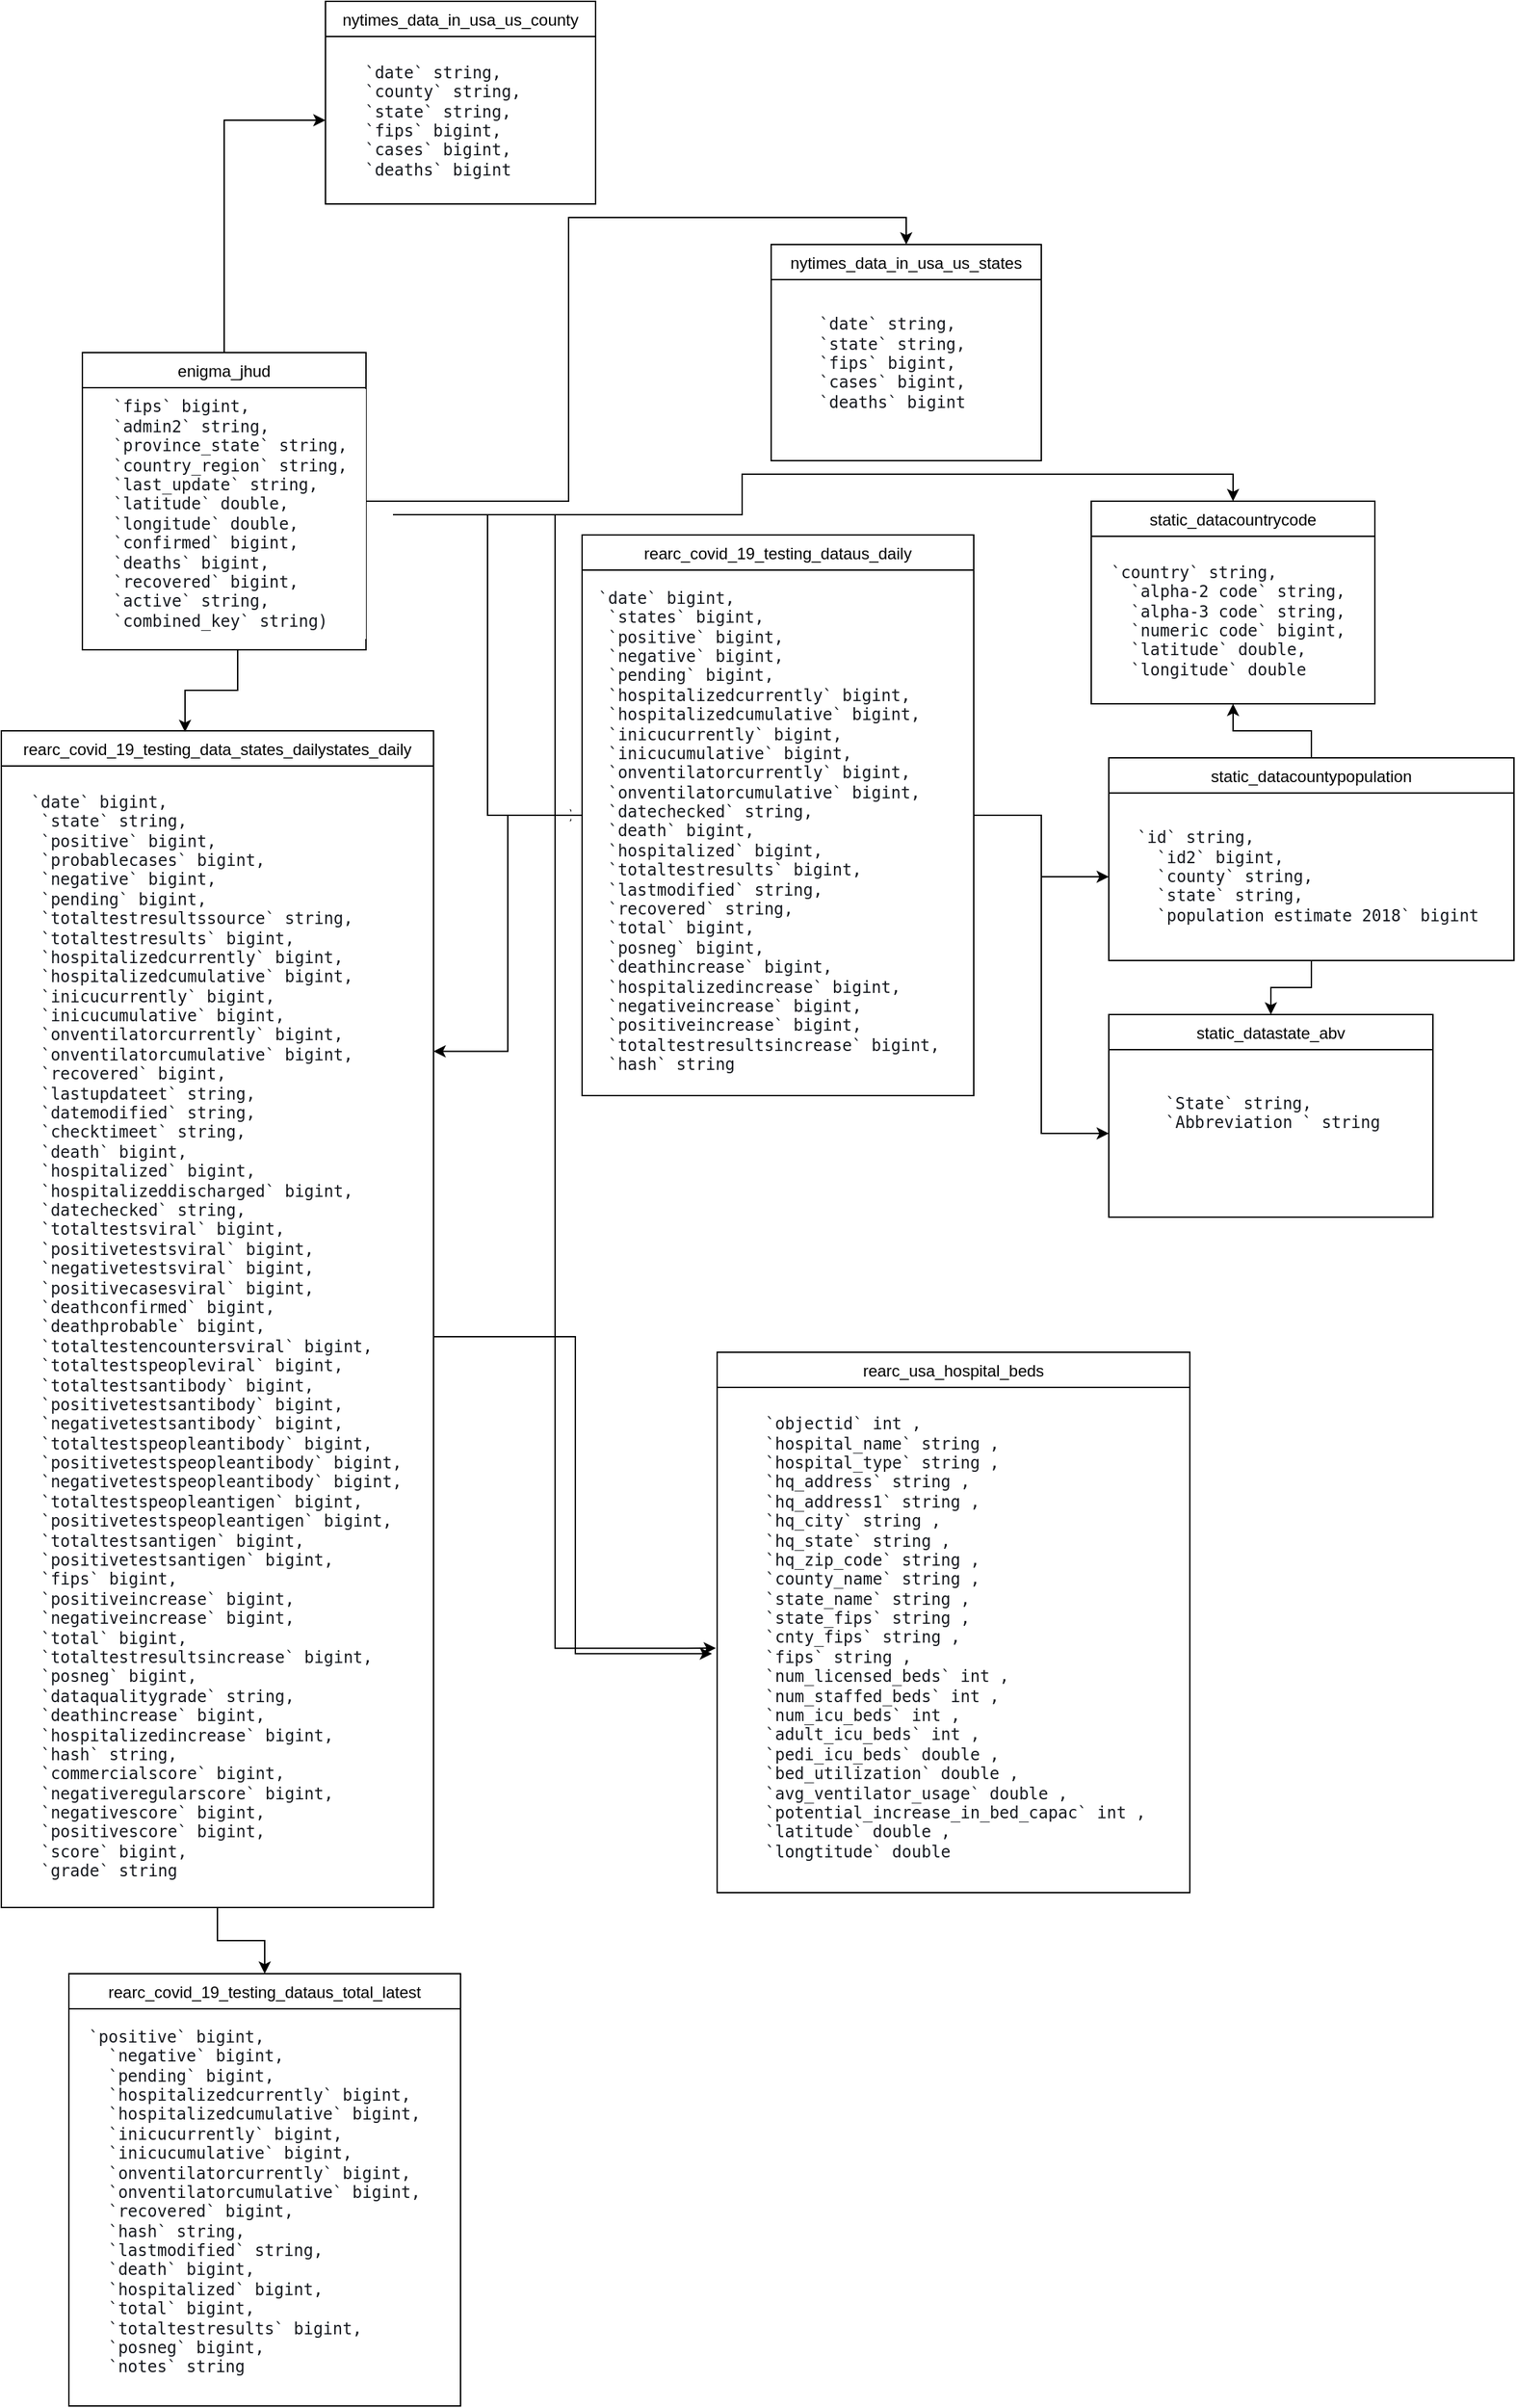 <mxfile version="21.3.2" type="device">
  <diagram name="Page-1" id="0ajMG_ptcst8lPk1-wxt">
    <mxGraphModel dx="2125" dy="1183" grid="1" gridSize="10" guides="1" tooltips="1" connect="1" arrows="1" fold="1" page="1" pageScale="1" pageWidth="850" pageHeight="1100" math="0" shadow="0">
      <root>
        <mxCell id="0" />
        <mxCell id="1" parent="0" />
        <mxCell id="8Eoq3XixyEHC-vlz7CeM-1" style="edgeStyle=orthogonalEdgeStyle;rounded=0;orthogonalLoop=1;jettySize=auto;html=1;entryX=0;entryY=0.5;entryDx=0;entryDy=0;" edge="1" parent="1" source="8Eoq3XixyEHC-vlz7CeM-3" target="8Eoq3XixyEHC-vlz7CeM-10">
          <mxGeometry relative="1" as="geometry" />
        </mxCell>
        <mxCell id="8Eoq3XixyEHC-vlz7CeM-2" style="edgeStyle=orthogonalEdgeStyle;rounded=0;orthogonalLoop=1;jettySize=auto;html=1;entryX=0.5;entryY=0;entryDx=0;entryDy=0;" edge="1" parent="1" source="8Eoq3XixyEHC-vlz7CeM-3" target="8Eoq3XixyEHC-vlz7CeM-11">
          <mxGeometry relative="1" as="geometry" />
        </mxCell>
        <mxCell id="8Eoq3XixyEHC-vlz7CeM-3" value="enigma_jhud" style="swimlane;fontStyle=0;childLayout=stackLayout;horizontal=1;startSize=26;fillColor=none;horizontalStack=0;resizeParent=1;resizeParentMax=0;resizeLast=0;collapsible=1;marginBottom=0;" vertex="1" parent="1">
          <mxGeometry x="540" y="560" width="210" height="220" as="geometry" />
        </mxCell>
        <mxCell id="8Eoq3XixyEHC-vlz7CeM-4" style="edgeStyle=orthogonalEdgeStyle;rounded=0;orthogonalLoop=1;jettySize=auto;html=1;entryX=-0.003;entryY=0.538;entryDx=0;entryDy=0;entryPerimeter=0;" edge="1" parent="1" source="8Eoq3XixyEHC-vlz7CeM-8" target="8Eoq3XixyEHC-vlz7CeM-25">
          <mxGeometry relative="1" as="geometry" />
        </mxCell>
        <mxCell id="8Eoq3XixyEHC-vlz7CeM-5" style="edgeStyle=orthogonalEdgeStyle;rounded=0;orthogonalLoop=1;jettySize=auto;html=1;entryX=0.425;entryY=0.001;entryDx=0;entryDy=0;entryPerimeter=0;" edge="1" parent="1" source="8Eoq3XixyEHC-vlz7CeM-8" target="8Eoq3XixyEHC-vlz7CeM-13">
          <mxGeometry relative="1" as="geometry" />
        </mxCell>
        <mxCell id="8Eoq3XixyEHC-vlz7CeM-6" style="edgeStyle=orthogonalEdgeStyle;rounded=0;orthogonalLoop=1;jettySize=auto;html=1;entryX=0.5;entryY=0;entryDx=0;entryDy=0;" edge="1" parent="1" source="8Eoq3XixyEHC-vlz7CeM-8" target="8Eoq3XixyEHC-vlz7CeM-26">
          <mxGeometry relative="1" as="geometry" />
        </mxCell>
        <mxCell id="8Eoq3XixyEHC-vlz7CeM-7" style="edgeStyle=orthogonalEdgeStyle;rounded=0;orthogonalLoop=1;jettySize=auto;html=1;entryX=0;entryY=0.5;entryDx=0;entryDy=0;" edge="1" parent="1" source="8Eoq3XixyEHC-vlz7CeM-8" target="8Eoq3XixyEHC-vlz7CeM-21">
          <mxGeometry relative="1" as="geometry" />
        </mxCell>
        <mxCell id="8Eoq3XixyEHC-vlz7CeM-8" value="&lt;pre class=&quot;awsui_root_18wu0_v2spj_3 awsui_box_18wu0_v2spj_16 awsui_pre-variant_18wu0_v2spj_16 awsui_color-default_18wu0_v2spj_16 awsui_font-size-body-s_18wu0_v2spj_137 awsui_font-weight-default_18wu0_v2spj_72&quot; style=&quot;padding: 0.4rem ; margin: 0px ; overflow: auto ; background: rgb(255 , 255 , 255) ; font-weight: 400 ; color: rgb(22 , 25 , 31) ; letter-spacing: normal ; font-style: normal ; text-align: left ; text-indent: 0px ; text-transform: none ; word-spacing: 0px&quot;&gt;  `fips` bigint, &lt;br&gt;  `admin2` string, &lt;br&gt;  `province_state` string, &lt;br&gt;  `country_region` string, &lt;br&gt;  `last_update` string, &lt;br&gt;  `latitude` double, &lt;br&gt;  `longitude` double, &lt;br&gt;  `confirmed` bigint, &lt;br&gt;  `deaths` bigint, &lt;br&gt;  `recovered` bigint, &lt;br&gt;  `active` string, &lt;br&gt;  `combined_key` string)&lt;/pre&gt;" style="text;whiteSpace=wrap;html=1;" vertex="1" parent="1">
          <mxGeometry x="540" y="580" width="230" height="200" as="geometry" />
        </mxCell>
        <mxCell id="8Eoq3XixyEHC-vlz7CeM-9" value="nytimes_data_in_usa_us_county" style="swimlane;fontStyle=0;childLayout=stackLayout;horizontal=1;startSize=26;fillColor=none;horizontalStack=0;resizeParent=1;resizeParentMax=0;resizeLast=0;collapsible=1;marginBottom=0;" vertex="1" parent="1">
          <mxGeometry x="720" y="300" width="200" height="150" as="geometry" />
        </mxCell>
        <mxCell id="8Eoq3XixyEHC-vlz7CeM-10" value="&lt;pre class=&quot;awsui_root_18wu0_v2spj_3 awsui_box_18wu0_v2spj_16 awsui_pre-variant_18wu0_v2spj_16 awsui_color-default_18wu0_v2spj_16 awsui_font-size-body-s_18wu0_v2spj_137 awsui_font-weight-default_18wu0_v2spj_72&quot; style=&quot;padding: 0.4rem ; margin: 0px ; overflow: auto ; background: rgb(255 , 255 , 255) ; font-weight: 400 ; color: rgb(22 , 25 , 31) ; letter-spacing: normal ; font-style: normal ; text-align: left ; text-indent: 0px ; text-transform: none ; word-spacing: 0px&quot;&gt;&lt;pre class=&quot;awsui_root_18wu0_v2spj_3 awsui_box_18wu0_v2spj_16 awsui_pre-variant_18wu0_v2spj_16 awsui_color-default_18wu0_v2spj_16 awsui_font-size-body-s_18wu0_v2spj_137 awsui_font-weight-default_18wu0_v2spj_72&quot; style=&quot;padding: 0.4rem ; margin-top: 0px ; margin-bottom: 0px ; overflow: auto&quot;&gt;  `date` string, &lt;br&gt;  `county` string, &lt;br&gt;  `state` string, &lt;br&gt;  `fips` bigint, &lt;br&gt;  `cases` bigint, &lt;br&gt;  `deaths` bigint&lt;/pre&gt;&lt;/pre&gt;" style="text;whiteSpace=wrap;html=1;" vertex="1" parent="8Eoq3XixyEHC-vlz7CeM-9">
          <mxGeometry y="26" width="200" height="124" as="geometry" />
        </mxCell>
        <mxCell id="8Eoq3XixyEHC-vlz7CeM-11" value="nytimes_data_in_usa_us_states" style="swimlane;fontStyle=0;childLayout=stackLayout;horizontal=1;startSize=26;fillColor=none;horizontalStack=0;resizeParent=1;resizeParentMax=0;resizeLast=0;collapsible=1;marginBottom=0;" vertex="1" parent="1">
          <mxGeometry x="1050" y="480" width="200" height="160" as="geometry" />
        </mxCell>
        <mxCell id="8Eoq3XixyEHC-vlz7CeM-12" value="&lt;pre class=&quot;awsui_root_18wu0_v2spj_3 awsui_box_18wu0_v2spj_16 awsui_pre-variant_18wu0_v2spj_16 awsui_color-default_18wu0_v2spj_16 awsui_font-size-body-s_18wu0_v2spj_137 awsui_font-weight-default_18wu0_v2spj_72&quot; style=&quot;padding: 0.4rem ; margin: 0px ; overflow: auto ; background: rgb(255 , 255 , 255) ; font-weight: 400 ; color: rgb(22 , 25 , 31) ; letter-spacing: normal ; font-style: normal ; text-align: left ; text-indent: 0px ; text-transform: none ; word-spacing: 0px&quot;&gt;&lt;pre class=&quot;awsui_root_18wu0_v2spj_3 awsui_box_18wu0_v2spj_16 awsui_pre-variant_18wu0_v2spj_16 awsui_color-default_18wu0_v2spj_16 awsui_font-size-body-s_18wu0_v2spj_137 awsui_font-weight-default_18wu0_v2spj_72&quot; style=&quot;padding: 0.4rem ; margin-top: 0px ; margin-bottom: 0px ; overflow: auto&quot;&gt;&lt;pre class=&quot;awsui_root_18wu0_v2spj_3 awsui_box_18wu0_v2spj_16 awsui_pre-variant_18wu0_v2spj_16 awsui_color-default_18wu0_v2spj_16 awsui_font-size-body-s_18wu0_v2spj_137 awsui_font-weight-default_18wu0_v2spj_72&quot; style=&quot;padding: 0.4rem ; margin-top: 0px ; margin-bottom: 0px ; overflow: auto&quot;&gt;  `date` string, &lt;br/&gt;  `state` string, &lt;br/&gt;  `fips` bigint, &lt;br/&gt;  `cases` bigint, &lt;br/&gt;  `deaths` bigint&lt;/pre&gt;&lt;/pre&gt;&lt;/pre&gt;" style="text;whiteSpace=wrap;html=1;" vertex="1" parent="8Eoq3XixyEHC-vlz7CeM-11">
          <mxGeometry y="26" width="200" height="134" as="geometry" />
        </mxCell>
        <mxCell id="8Eoq3XixyEHC-vlz7CeM-13" value="rearc_covid_19_testing_data_states_dailystates_daily" style="swimlane;fontStyle=0;childLayout=stackLayout;horizontal=1;startSize=26;fillColor=none;horizontalStack=0;resizeParent=1;resizeParentMax=0;resizeLast=0;collapsible=1;marginBottom=0;" vertex="1" parent="1">
          <mxGeometry x="480" y="840" width="320" height="871" as="geometry" />
        </mxCell>
        <mxCell id="8Eoq3XixyEHC-vlz7CeM-14" value="&lt;pre class=&quot;awsui_root_18wu0_v2spj_3 awsui_box_18wu0_v2spj_16 awsui_pre-variant_18wu0_v2spj_16 awsui_color-default_18wu0_v2spj_16 awsui_font-size-body-s_18wu0_v2spj_137 awsui_font-weight-default_18wu0_v2spj_72&quot; style=&quot;padding: 0.4rem ; margin: 0px ; overflow: auto ; background: rgb(255 , 255 , 255) ; font-weight: 400 ; color: rgb(22 , 25 , 31) ; letter-spacing: normal ; font-style: normal ; text-align: left ; text-indent: 0px ; text-transform: none ; word-spacing: 0px&quot;&gt;&lt;pre class=&quot;awsui_root_18wu0_v2spj_3 awsui_box_18wu0_v2spj_16 awsui_pre-variant_18wu0_v2spj_16 awsui_color-default_18wu0_v2spj_16 awsui_font-size-body-s_18wu0_v2spj_137 awsui_font-weight-default_18wu0_v2spj_72&quot; style=&quot;padding: 0.4rem ; margin-top: 0px ; margin-bottom: 0px ; overflow: auto&quot;&gt; `date` bigint, &lt;br/&gt;  `state` string, &lt;br/&gt;  `positive` bigint, &lt;br/&gt;  `probablecases` bigint, &lt;br/&gt;  `negative` bigint, &lt;br/&gt;  `pending` bigint, &lt;br/&gt;  `totaltestresultssource` string, &lt;br/&gt;  `totaltestresults` bigint, &lt;br/&gt;  `hospitalizedcurrently` bigint, &lt;br/&gt;  `hospitalizedcumulative` bigint, &lt;br/&gt;  `inicucurrently` bigint, &lt;br/&gt;  `inicucumulative` bigint, &lt;br/&gt;  `onventilatorcurrently` bigint, &lt;br/&gt;  `onventilatorcumulative` bigint, &lt;br/&gt;  `recovered` bigint, &lt;br/&gt;  `lastupdateet` string, &lt;br/&gt;  `datemodified` string, &lt;br/&gt;  `checktimeet` string, &lt;br/&gt;  `death` bigint, &lt;br/&gt;  `hospitalized` bigint, &lt;br/&gt;  `hospitalizeddischarged` bigint, &lt;br/&gt;  `datechecked` string, &lt;br/&gt;  `totaltestsviral` bigint, &lt;br/&gt;  `positivetestsviral` bigint, &lt;br/&gt;  `negativetestsviral` bigint, &lt;br/&gt;  `positivecasesviral` bigint, &lt;br/&gt;  `deathconfirmed` bigint, &lt;br/&gt;  `deathprobable` bigint, &lt;br/&gt;  `totaltestencountersviral` bigint, &lt;br/&gt;  `totaltestspeopleviral` bigint, &lt;br/&gt;  `totaltestsantibody` bigint, &lt;br/&gt;  `positivetestsantibody` bigint, &lt;br/&gt;  `negativetestsantibody` bigint, &lt;br/&gt;  `totaltestspeopleantibody` bigint, &lt;br/&gt;  `positivetestspeopleantibody` bigint, &lt;br/&gt;  `negativetestspeopleantibody` bigint, &lt;br/&gt;  `totaltestspeopleantigen` bigint, &lt;br/&gt;  `positivetestspeopleantigen` bigint, &lt;br/&gt;  `totaltestsantigen` bigint, &lt;br/&gt;  `positivetestsantigen` bigint, &lt;br/&gt;  `fips` bigint, &lt;br/&gt;  `positiveincrease` bigint, &lt;br/&gt;  `negativeincrease` bigint, &lt;br/&gt;  `total` bigint, &lt;br/&gt;  `totaltestresultsincrease` bigint, &lt;br/&gt;  `posneg` bigint, &lt;br/&gt;  `dataqualitygrade` string, &lt;br/&gt;  `deathincrease` bigint, &lt;br/&gt;  `hospitalizedincrease` bigint, &lt;br/&gt;  `hash` string, &lt;br/&gt;  `commercialscore` bigint, &lt;br/&gt;  `negativeregularscore` bigint, &lt;br/&gt;  `negativescore` bigint, &lt;br/&gt;  `positivescore` bigint, &lt;br/&gt;  `score` bigint, &lt;br/&gt;  `grade` string&lt;/pre&gt;&lt;/pre&gt;" style="text;whiteSpace=wrap;html=1;" vertex="1" parent="8Eoq3XixyEHC-vlz7CeM-13">
          <mxGeometry y="26" width="320" height="845" as="geometry" />
        </mxCell>
        <mxCell id="8Eoq3XixyEHC-vlz7CeM-15" style="edgeStyle=orthogonalEdgeStyle;rounded=0;orthogonalLoop=1;jettySize=auto;html=1;entryX=-0.012;entryY=0.549;entryDx=0;entryDy=0;entryPerimeter=0;" edge="1" parent="1" source="8Eoq3XixyEHC-vlz7CeM-14" target="8Eoq3XixyEHC-vlz7CeM-25">
          <mxGeometry relative="1" as="geometry" />
        </mxCell>
        <mxCell id="8Eoq3XixyEHC-vlz7CeM-16" style="edgeStyle=orthogonalEdgeStyle;rounded=0;orthogonalLoop=1;jettySize=auto;html=1;entryX=0.5;entryY=0;entryDx=0;entryDy=0;" edge="1" parent="1" source="8Eoq3XixyEHC-vlz7CeM-14" target="8Eoq3XixyEHC-vlz7CeM-22">
          <mxGeometry relative="1" as="geometry" />
        </mxCell>
        <mxCell id="8Eoq3XixyEHC-vlz7CeM-17" value="&lt;pre class=&quot;awsui_root_18wu0_v2spj_3 awsui_box_18wu0_v2spj_16 awsui_pre-variant_18wu0_v2spj_16 awsui_color-default_18wu0_v2spj_16 awsui_font-size-body-s_18wu0_v2spj_137 awsui_font-weight-default_18wu0_v2spj_72&quot; style=&quot;padding: 0.4rem ; margin: 0px ; overflow: auto ; background: rgb(255 , 255 , 255) ; font-weight: 400 ; color: rgb(22 , 25 , 31) ; letter-spacing: normal ; font-style: normal ; text-align: left ; text-indent: 0px ; text-transform: none ; word-spacing: 0px&quot;&gt;&lt;pre class=&quot;awsui_root_18wu0_v2spj_3 awsui_box_18wu0_v2spj_16 awsui_pre-variant_18wu0_v2spj_16 awsui_color-default_18wu0_v2spj_16 awsui_font-size-body-s_18wu0_v2spj_137 awsui_font-weight-default_18wu0_v2spj_72&quot; style=&quot;padding: 0.4rem ; margin-top: 0px ; margin-bottom: 0px ; overflow: auto&quot;&gt; `date` bigint, &lt;br/&gt;  `states` bigint, &lt;br/&gt;  `positive` bigint, &lt;br/&gt;  `negative` bigint, &lt;br/&gt;  `pending` bigint, &lt;br/&gt;  `hospitalizedcurrently` bigint, &lt;br/&gt;  `hospitalizedcumulative` bigint, &lt;br/&gt;  `inicucurrently` bigint, &lt;br/&gt;  `inicucumulative` bigint, &lt;br/&gt;  `onventilatorcurrently` bigint, &lt;br/&gt;  `onventilatorcumulative` bigint, &lt;br/&gt;  `datechecked` string, &lt;br/&gt;  `death` bigint, &lt;br/&gt;  `hospitalized` bigint, &lt;br/&gt;  `totaltestresults` bigint, &lt;br/&gt;  `lastmodified` string, &lt;br/&gt;  `recovered` string, &lt;br/&gt;  `total` bigint, &lt;br/&gt;  `posneg` bigint, &lt;br/&gt;  `deathincrease` bigint, &lt;br/&gt;  `hospitalizedincrease` bigint, &lt;br/&gt;  `negativeincrease` bigint, &lt;br/&gt;  `positiveincrease` bigint, &lt;br/&gt;  `totaltestresultsincrease` bigint, &lt;br/&gt;  `hash` string&lt;/pre&gt;&lt;/pre&gt;" style="text;whiteSpace=wrap;html=1;" vertex="1" parent="1">
          <mxGeometry x="900" y="715" width="230" height="200" as="geometry" />
        </mxCell>
        <mxCell id="8Eoq3XixyEHC-vlz7CeM-18" style="edgeStyle=orthogonalEdgeStyle;rounded=0;orthogonalLoop=1;jettySize=auto;html=1;entryX=0;entryY=0.5;entryDx=0;entryDy=0;" edge="1" parent="1" source="8Eoq3XixyEHC-vlz7CeM-21" target="8Eoq3XixyEHC-vlz7CeM-32">
          <mxGeometry relative="1" as="geometry" />
        </mxCell>
        <mxCell id="8Eoq3XixyEHC-vlz7CeM-19" style="edgeStyle=orthogonalEdgeStyle;rounded=0;orthogonalLoop=1;jettySize=auto;html=1;" edge="1" parent="1" source="8Eoq3XixyEHC-vlz7CeM-21" target="8Eoq3XixyEHC-vlz7CeM-30">
          <mxGeometry relative="1" as="geometry">
            <Array as="points">
              <mxPoint x="1250" y="903" />
              <mxPoint x="1250" y="948" />
            </Array>
          </mxGeometry>
        </mxCell>
        <mxCell id="8Eoq3XixyEHC-vlz7CeM-20" style="edgeStyle=orthogonalEdgeStyle;rounded=0;orthogonalLoop=1;jettySize=auto;html=1;entryX=1;entryY=0.25;entryDx=0;entryDy=0;" edge="1" parent="1" source="8Eoq3XixyEHC-vlz7CeM-21" target="8Eoq3XixyEHC-vlz7CeM-14">
          <mxGeometry relative="1" as="geometry" />
        </mxCell>
        <mxCell id="8Eoq3XixyEHC-vlz7CeM-21" value="rearc_covid_19_testing_dataus_daily" style="swimlane;fontStyle=0;childLayout=stackLayout;horizontal=1;startSize=26;fillColor=none;horizontalStack=0;resizeParent=1;resizeParentMax=0;resizeLast=0;collapsible=1;marginBottom=0;" vertex="1" parent="1">
          <mxGeometry x="910" y="695" width="290" height="415" as="geometry" />
        </mxCell>
        <mxCell id="8Eoq3XixyEHC-vlz7CeM-22" value="rearc_covid_19_testing_dataus_total_latest" style="swimlane;fontStyle=0;childLayout=stackLayout;horizontal=1;startSize=26;fillColor=none;horizontalStack=0;resizeParent=1;resizeParentMax=0;resizeLast=0;collapsible=1;marginBottom=0;" vertex="1" parent="1">
          <mxGeometry x="530" y="1760" width="290" height="320" as="geometry" />
        </mxCell>
        <mxCell id="8Eoq3XixyEHC-vlz7CeM-23" value="&lt;pre class=&quot;awsui_root_18wu0_v2spj_3 awsui_box_18wu0_v2spj_16 awsui_pre-variant_18wu0_v2spj_16 awsui_color-default_18wu0_v2spj_16 awsui_font-size-body-s_18wu0_v2spj_137 awsui_font-weight-default_18wu0_v2spj_72&quot; style=&quot;padding: 0.4rem ; margin: 0px ; overflow: auto ; background: rgb(255 , 255 , 255) ; font-weight: 400 ; color: rgb(22 , 25 , 31) ; letter-spacing: normal ; font-style: normal ; text-align: left ; text-indent: 0px ; text-transform: none ; word-spacing: 0px&quot;&gt;&lt;pre class=&quot;awsui_root_18wu0_v2spj_3 awsui_box_18wu0_v2spj_16 awsui_pre-variant_18wu0_v2spj_16 awsui_color-default_18wu0_v2spj_16 awsui_font-size-body-s_18wu0_v2spj_137 awsui_font-weight-default_18wu0_v2spj_72&quot; style=&quot;padding: 0.4rem ; margin-top: 0px ; margin-bottom: 0px ; overflow: auto&quot;&gt;`positive` bigint, &lt;br/&gt;  `negative` bigint, &lt;br/&gt;  `pending` bigint, &lt;br/&gt;  `hospitalizedcurrently` bigint, &lt;br/&gt;  `hospitalizedcumulative` bigint, &lt;br/&gt;  `inicucurrently` bigint, &lt;br/&gt;  `inicucumulative` bigint, &lt;br/&gt;  `onventilatorcurrently` bigint, &lt;br/&gt;  `onventilatorcumulative` bigint, &lt;br/&gt;  `recovered` bigint, &lt;br/&gt;  `hash` string, &lt;br/&gt;  `lastmodified` string, &lt;br/&gt;  `death` bigint, &lt;br/&gt;  `hospitalized` bigint, &lt;br/&gt;  `total` bigint, &lt;br/&gt;  `totaltestresults` bigint, &lt;br/&gt;  `posneg` bigint, &lt;br/&gt;  `notes` string&lt;/pre&gt;&lt;/pre&gt;" style="text;whiteSpace=wrap;html=1;" vertex="1" parent="1">
          <mxGeometry x="530" y="1780" width="230" height="200" as="geometry" />
        </mxCell>
        <mxCell id="8Eoq3XixyEHC-vlz7CeM-24" value="rearc_usa_hospital_beds" style="swimlane;fontStyle=0;childLayout=stackLayout;horizontal=1;startSize=26;fillColor=none;horizontalStack=0;resizeParent=1;resizeParentMax=0;resizeLast=0;collapsible=1;marginBottom=0;" vertex="1" parent="1">
          <mxGeometry x="1010" y="1300" width="350" height="400" as="geometry" />
        </mxCell>
        <mxCell id="8Eoq3XixyEHC-vlz7CeM-25" value="&lt;pre class=&quot;awsui_root_18wu0_v2spj_3 awsui_box_18wu0_v2spj_16 awsui_pre-variant_18wu0_v2spj_16 awsui_color-default_18wu0_v2spj_16 awsui_font-size-body-s_18wu0_v2spj_137 awsui_font-weight-default_18wu0_v2spj_72&quot; style=&quot;padding: 0.4rem ; margin: 0px ; overflow: auto ; background: rgb(255 , 255 , 255) ; text-align: left ; text-indent: 0px&quot;&gt;&lt;pre class=&quot;awsui_root_18wu0_v2spj_3 awsui_box_18wu0_v2spj_16 awsui_pre-variant_18wu0_v2spj_16 awsui_color-default_18wu0_v2spj_16 awsui_font-size-body-s_18wu0_v2spj_137 awsui_font-weight-default_18wu0_v2spj_72&quot; style=&quot;padding: 0.4rem ; margin-top: 0px ; margin-bottom: 0px ; overflow: auto&quot;&gt;&lt;pre class=&quot;awsui_root_18wu0_v2spj_3 awsui_box_18wu0_v2spj_16 awsui_pre-variant_18wu0_v2spj_16 awsui_color-default_18wu0_v2spj_16 awsui_font-size-body-s_18wu0_v2spj_137 awsui_font-weight-default_18wu0_v2spj_72&quot; style=&quot;padding: 0.4rem ; margin-top: 0px ; margin-bottom: 0px ; overflow: auto&quot;&gt;&lt;font color=&quot;#16191f&quot;&gt;  `objectid` int , &lt;br/&gt;  `hospital_name` string , &lt;br/&gt;  `hospital_type` string , &lt;br/&gt;  `hq_address` string , &lt;br/&gt;  `hq_address1` string , &lt;br/&gt;  `hq_city` string , &lt;br/&gt;  `hq_state` string , &lt;br/&gt;  `hq_zip_code` string , &lt;br/&gt;  `county_name` string , &lt;br/&gt;  `state_name` string , &lt;br/&gt;  `state_fips` string , &lt;br/&gt;  `cnty_fips` string , &lt;br/&gt;  `fips` string , &lt;br/&gt;  `num_licensed_beds` int , &lt;br/&gt;  `num_staffed_beds` int , &lt;br/&gt;  `num_icu_beds` int , &lt;br/&gt;  `adult_icu_beds` int , &lt;br/&gt;  `pedi_icu_beds` double , &lt;br/&gt;  `bed_utilization` double , &lt;br/&gt;  `avg_ventilator_usage` double , &lt;br/&gt;  `potential_increase_in_bed_capac` int , &lt;br/&gt;  `latitude` double , &lt;br/&gt;  `longtitude` double &lt;br&gt;&lt;/font&gt;&lt;/pre&gt;&lt;/pre&gt;&lt;/pre&gt;" style="text;whiteSpace=wrap;html=1;" vertex="1" parent="1">
          <mxGeometry x="1010" y="1320" width="320" height="370" as="geometry" />
        </mxCell>
        <mxCell id="8Eoq3XixyEHC-vlz7CeM-26" value="static_datacountrycode" style="swimlane;fontStyle=0;childLayout=stackLayout;horizontal=1;startSize=26;fillColor=none;horizontalStack=0;resizeParent=1;resizeParentMax=0;resizeLast=0;collapsible=1;marginBottom=0;" vertex="1" parent="1">
          <mxGeometry x="1287" y="670" width="210" height="150" as="geometry" />
        </mxCell>
        <mxCell id="8Eoq3XixyEHC-vlz7CeM-27" value="&lt;pre class=&quot;awsui_root_18wu0_v2spj_3 awsui_box_18wu0_v2spj_16 awsui_pre-variant_18wu0_v2spj_16 awsui_color-default_18wu0_v2spj_16 awsui_font-size-body-s_18wu0_v2spj_137 awsui_font-weight-default_18wu0_v2spj_72&quot; style=&quot;padding: 0.4rem ; margin: 0px ; overflow: auto ; background: rgb(255 , 255 , 255) ; font-weight: 400 ; color: rgb(22 , 25 , 31) ; letter-spacing: normal ; font-style: normal ; text-align: left ; text-indent: 0px ; text-transform: none ; word-spacing: 0px&quot;&gt;&lt;pre class=&quot;awsui_root_18wu0_v2spj_3 awsui_box_18wu0_v2spj_16 awsui_pre-variant_18wu0_v2spj_16 awsui_color-default_18wu0_v2spj_16 awsui_font-size-body-s_18wu0_v2spj_137 awsui_font-weight-default_18wu0_v2spj_72&quot; style=&quot;padding: 0.4rem ; margin-top: 0px ; margin-bottom: 0px ; overflow: auto&quot;&gt;`country` string, &lt;br/&gt;  `alpha-2 code` string, &lt;br/&gt;  `alpha-3 code` string, &lt;br/&gt;  `numeric code` bigint, &lt;br/&gt;  `latitude` double, &lt;br/&gt;  `longitude` double&lt;/pre&gt;&lt;/pre&gt;" style="text;whiteSpace=wrap;html=1;" vertex="1" parent="8Eoq3XixyEHC-vlz7CeM-26">
          <mxGeometry y="26" width="210" height="124" as="geometry" />
        </mxCell>
        <mxCell id="8Eoq3XixyEHC-vlz7CeM-28" style="edgeStyle=orthogonalEdgeStyle;rounded=0;orthogonalLoop=1;jettySize=auto;html=1;" edge="1" parent="1" source="8Eoq3XixyEHC-vlz7CeM-29" target="8Eoq3XixyEHC-vlz7CeM-27">
          <mxGeometry relative="1" as="geometry" />
        </mxCell>
        <mxCell id="8Eoq3XixyEHC-vlz7CeM-29" value="static_datacountypopulation" style="swimlane;fontStyle=0;childLayout=stackLayout;horizontal=1;startSize=26;fillColor=none;horizontalStack=0;resizeParent=1;resizeParentMax=0;resizeLast=0;collapsible=1;marginBottom=0;" vertex="1" parent="1">
          <mxGeometry x="1300" y="860" width="300" height="150" as="geometry" />
        </mxCell>
        <mxCell id="8Eoq3XixyEHC-vlz7CeM-30" value="&lt;pre class=&quot;awsui_root_18wu0_v2spj_3 awsui_box_18wu0_v2spj_16 awsui_pre-variant_18wu0_v2spj_16 awsui_color-default_18wu0_v2spj_16 awsui_font-size-body-s_18wu0_v2spj_137 awsui_font-weight-default_18wu0_v2spj_72&quot; style=&quot;padding: 0.4rem ; margin: 0px ; overflow: auto ; background: rgb(255 , 255 , 255) ; font-weight: 400 ; color: rgb(22 , 25 , 31) ; letter-spacing: normal ; font-style: normal ; text-align: left ; text-indent: 0px ; text-transform: none ; word-spacing: 0px&quot;&gt;&lt;pre class=&quot;awsui_root_18wu0_v2spj_3 awsui_box_18wu0_v2spj_16 awsui_pre-variant_18wu0_v2spj_16 awsui_color-default_18wu0_v2spj_16 awsui_font-size-body-s_18wu0_v2spj_137 awsui_font-weight-default_18wu0_v2spj_72&quot; style=&quot;padding: 0.4rem ; margin-top: 0px ; margin-bottom: 0px ; overflow: auto&quot;&gt;&lt;pre class=&quot;awsui_root_18wu0_v2spj_3 awsui_box_18wu0_v2spj_16 awsui_pre-variant_18wu0_v2spj_16 awsui_color-default_18wu0_v2spj_16 awsui_font-size-body-s_18wu0_v2spj_137 awsui_font-weight-default_18wu0_v2spj_72&quot; style=&quot;padding: 0.4rem ; margin-top: 0px ; margin-bottom: 0px ; overflow: auto&quot;&gt;`id` string, &lt;br/&gt;  `id2` bigint, &lt;br/&gt;  `county` string, &lt;br/&gt;  `state` string, &lt;br/&gt;  `population estimate 2018` bigint&lt;/pre&gt;&lt;/pre&gt;&lt;/pre&gt;" style="text;whiteSpace=wrap;html=1;" vertex="1" parent="8Eoq3XixyEHC-vlz7CeM-29">
          <mxGeometry y="26" width="300" height="124" as="geometry" />
        </mxCell>
        <mxCell id="8Eoq3XixyEHC-vlz7CeM-31" value="static_datastate_abv" style="swimlane;fontStyle=0;childLayout=stackLayout;horizontal=1;startSize=26;fillColor=none;horizontalStack=0;resizeParent=1;resizeParentMax=0;resizeLast=0;collapsible=1;marginBottom=0;" vertex="1" parent="1">
          <mxGeometry x="1300" y="1050" width="240" height="150" as="geometry" />
        </mxCell>
        <mxCell id="8Eoq3XixyEHC-vlz7CeM-32" value="&lt;pre class=&quot;awsui_root_18wu0_v2spj_3 awsui_box_18wu0_v2spj_16 awsui_pre-variant_18wu0_v2spj_16 awsui_color-default_18wu0_v2spj_16 awsui_font-size-body-s_18wu0_v2spj_137 awsui_font-weight-default_18wu0_v2spj_72&quot; style=&quot;padding: 0.4rem ; margin: 0px ; overflow: auto ; background: rgb(255 , 255 , 255) ; text-align: left ; text-indent: 0px&quot;&gt;&lt;pre class=&quot;awsui_root_18wu0_v2spj_3 awsui_box_18wu0_v2spj_16 awsui_pre-variant_18wu0_v2spj_16 awsui_color-default_18wu0_v2spj_16 awsui_font-size-body-s_18wu0_v2spj_137 awsui_font-weight-default_18wu0_v2spj_72&quot; style=&quot;padding: 0.4rem ; margin-top: 0px ; margin-bottom: 0px ; overflow: auto&quot;&gt;&lt;pre class=&quot;awsui_root_18wu0_v2spj_3 awsui_box_18wu0_v2spj_16 awsui_pre-variant_18wu0_v2spj_16 awsui_color-default_18wu0_v2spj_16 awsui_font-size-body-s_18wu0_v2spj_137 awsui_font-weight-default_18wu0_v2spj_72&quot; style=&quot;padding: 0.4rem ; margin-top: 0px ; margin-bottom: 0px ; overflow: auto&quot;&gt;&lt;pre class=&quot;awsui_root_18wu0_v2spj_3 awsui_box_18wu0_v2spj_16 awsui_pre-variant_18wu0_v2spj_16 awsui_color-default_18wu0_v2spj_16 awsui_font-size-body-s_18wu0_v2spj_137 awsui_font-weight-default_18wu0_v2spj_72&quot; style=&quot;padding: 0.4rem ; margin-top: 0px ; margin-bottom: 0px ; overflow: auto&quot;&gt;&lt;font color=&quot;#16191f&quot;&gt;  `State` string, &lt;br&gt;  `Abbreviation ` string&lt;/font&gt;&lt;/pre&gt;&lt;/pre&gt;&lt;/pre&gt;&lt;/pre&gt;" style="text;whiteSpace=wrap;html=1;" vertex="1" parent="8Eoq3XixyEHC-vlz7CeM-31">
          <mxGeometry y="26" width="240" height="124" as="geometry" />
        </mxCell>
        <mxCell id="8Eoq3XixyEHC-vlz7CeM-33" style="edgeStyle=orthogonalEdgeStyle;rounded=0;orthogonalLoop=1;jettySize=auto;html=1;entryX=0.5;entryY=0;entryDx=0;entryDy=0;" edge="1" parent="1" source="8Eoq3XixyEHC-vlz7CeM-30" target="8Eoq3XixyEHC-vlz7CeM-31">
          <mxGeometry relative="1" as="geometry" />
        </mxCell>
      </root>
    </mxGraphModel>
  </diagram>
</mxfile>
